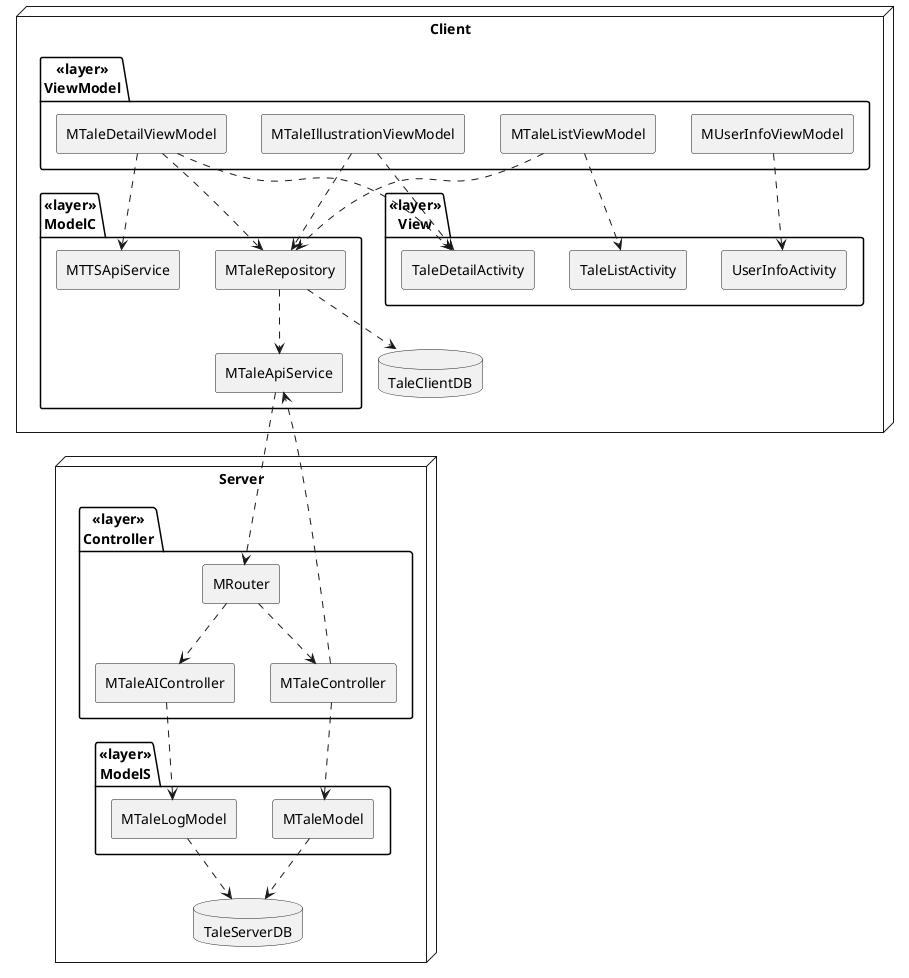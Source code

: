 @startuml lv2_module
skinparam componentStyle rectangle

node Client{
    package <<layer>>\nModelC {
        component MTaleRepository as TaleRepository
        component MTaleApiService as TaleApiService
        component MTTSApiService as TTSApiService
    }

    package <<layer>>\nViewModel {
        component MTaleListViewModel as TaleListViewModel
        component MTaleDetailViewModel as TaleDetailViewModel
        component MUserInfoViewModel as UserInfoViewModel
        component MTaleIllustrationViewModel as TaleIllustrationViewModel
    }

    package <<layer>>\nView {
        component TaleListActivity
        component TaleDetailActivity
        component UserInfoActivity
    }

    database TaleClientDB
}



node Server {

    package <<layer>>\nController {
        component MRouter as Router
        component MTaleController as TaleController
        component MTaleAIController as TaleAIController
    }

    package <<layer>>\nModelS {
        component MTaleModel as TaleModel
        component MTaleLogModel as TaleLogModel
    }

    database TaleServerDB
}

Router ..> TaleController
TaleController ..> TaleModel
TaleModel ..> TaleServerDB

Router ..> TaleAIController
TaleAIController ..> TaleLogModel
TaleLogModel ..> TaleServerDB

TaleRepository ..> TaleClientDB
TaleRepository ..> TaleApiService
TaleDetailViewModel ..> TTSApiService

TaleListViewModel ..> TaleRepository
TaleDetailViewModel ..> TaleRepository

TaleListViewModel ..> TaleListActivity
TaleDetailViewModel ..> TaleDetailActivity

TaleIllustrationViewModel ..> TaleRepository
TaleIllustrationViewModel ..> TaleDetailActivity

UserInfoViewModel ..> UserInfoActivity

TaleApiService ..> Router
TaleController ..> TaleApiService



@enduml